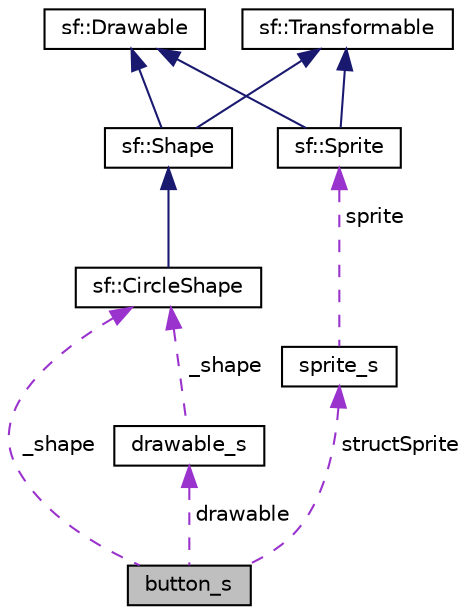 digraph "button_s"
{
 // LATEX_PDF_SIZE
  edge [fontname="Helvetica",fontsize="10",labelfontname="Helvetica",labelfontsize="10"];
  node [fontname="Helvetica",fontsize="10",shape=record];
  Node1 [label="button_s",height=0.2,width=0.4,color="black", fillcolor="grey75", style="filled", fontcolor="black",tooltip=" "];
  Node2 -> Node1 [dir="back",color="darkorchid3",fontsize="10",style="dashed",label=" drawable" ];
  Node2 [label="drawable_s",height=0.2,width=0.4,color="black", fillcolor="white", style="filled",URL="$structdrawable__s.html",tooltip=" "];
  Node3 -> Node2 [dir="back",color="darkorchid3",fontsize="10",style="dashed",label=" _shape" ];
  Node3 [label="sf::CircleShape",height=0.2,width=0.4,color="black", fillcolor="white", style="filled",URL="$classsf_1_1_circle_shape.html",tooltip="Specialized shape representing a circle."];
  Node4 -> Node3 [dir="back",color="midnightblue",fontsize="10",style="solid"];
  Node4 [label="sf::Shape",height=0.2,width=0.4,color="black", fillcolor="white", style="filled",URL="$classsf_1_1_shape.html",tooltip="Base class for textured shapes with outline."];
  Node5 -> Node4 [dir="back",color="midnightblue",fontsize="10",style="solid"];
  Node5 [label="sf::Drawable",height=0.2,width=0.4,color="black", fillcolor="white", style="filled",URL="$classsf_1_1_drawable.html",tooltip="Abstract base class for objects that can be drawn to a render target."];
  Node6 -> Node4 [dir="back",color="midnightblue",fontsize="10",style="solid"];
  Node6 [label="sf::Transformable",height=0.2,width=0.4,color="black", fillcolor="white", style="filled",URL="$classsf_1_1_transformable.html",tooltip="Decomposed transform defined by a position, a rotation and a scale."];
  Node7 -> Node1 [dir="back",color="darkorchid3",fontsize="10",style="dashed",label=" structSprite" ];
  Node7 [label="sprite_s",height=0.2,width=0.4,color="black", fillcolor="white", style="filled",URL="$structsprite__s.html",tooltip="Contains a sprite and a shared to the texture."];
  Node8 -> Node7 [dir="back",color="darkorchid3",fontsize="10",style="dashed",label=" sprite" ];
  Node8 [label="sf::Sprite",height=0.2,width=0.4,color="black", fillcolor="white", style="filled",URL="$classsf_1_1_sprite.html",tooltip="Drawable representation of a texture, with its own transformations, color, etc."];
  Node5 -> Node8 [dir="back",color="midnightblue",fontsize="10",style="solid"];
  Node6 -> Node8 [dir="back",color="midnightblue",fontsize="10",style="solid"];
  Node3 -> Node1 [dir="back",color="darkorchid3",fontsize="10",style="dashed",label=" _shape" ];
}
